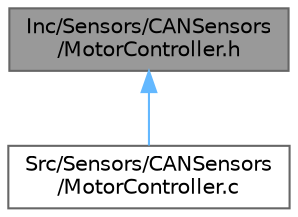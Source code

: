 digraph "Inc/Sensors/CANSensors/MotorController.h"
{
 // LATEX_PDF_SIZE
  bgcolor="transparent";
  edge [fontname=Helvetica,fontsize=10,labelfontname=Helvetica,labelfontsize=10];
  node [fontname=Helvetica,fontsize=10,shape=box,height=0.2,width=0.4];
  Node1 [label="Inc/Sensors/CANSensors\l/MotorController.h",height=0.2,width=0.4,color="gray40", fillcolor="grey60", style="filled", fontcolor="black",tooltip=" "];
  Node1 -> Node2 [dir="back",color="steelblue1",style="solid"];
  Node2 [label="Src/Sensors/CANSensors\l/MotorController.c",height=0.2,width=0.4,color="grey40", fillcolor="white", style="filled",URL="$MotorController_8c.html",tooltip=" "];
}
